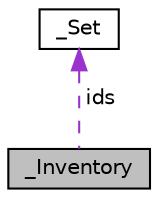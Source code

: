 digraph "_Inventory"
{
  edge [fontname="Helvetica",fontsize="10",labelfontname="Helvetica",labelfontsize="10"];
  node [fontname="Helvetica",fontsize="10",shape=record];
  Node1 [label="_Inventory",height=0.2,width=0.4,color="black", fillcolor="grey75", style="filled", fontcolor="black"];
  Node2 -> Node1 [dir="back",color="darkorchid3",fontsize="10",style="dashed",label=" ids" ];
  Node2 [label="_Set",height=0.2,width=0.4,color="black", fillcolor="white", style="filled",URL="$struct__Set.html"];
}
